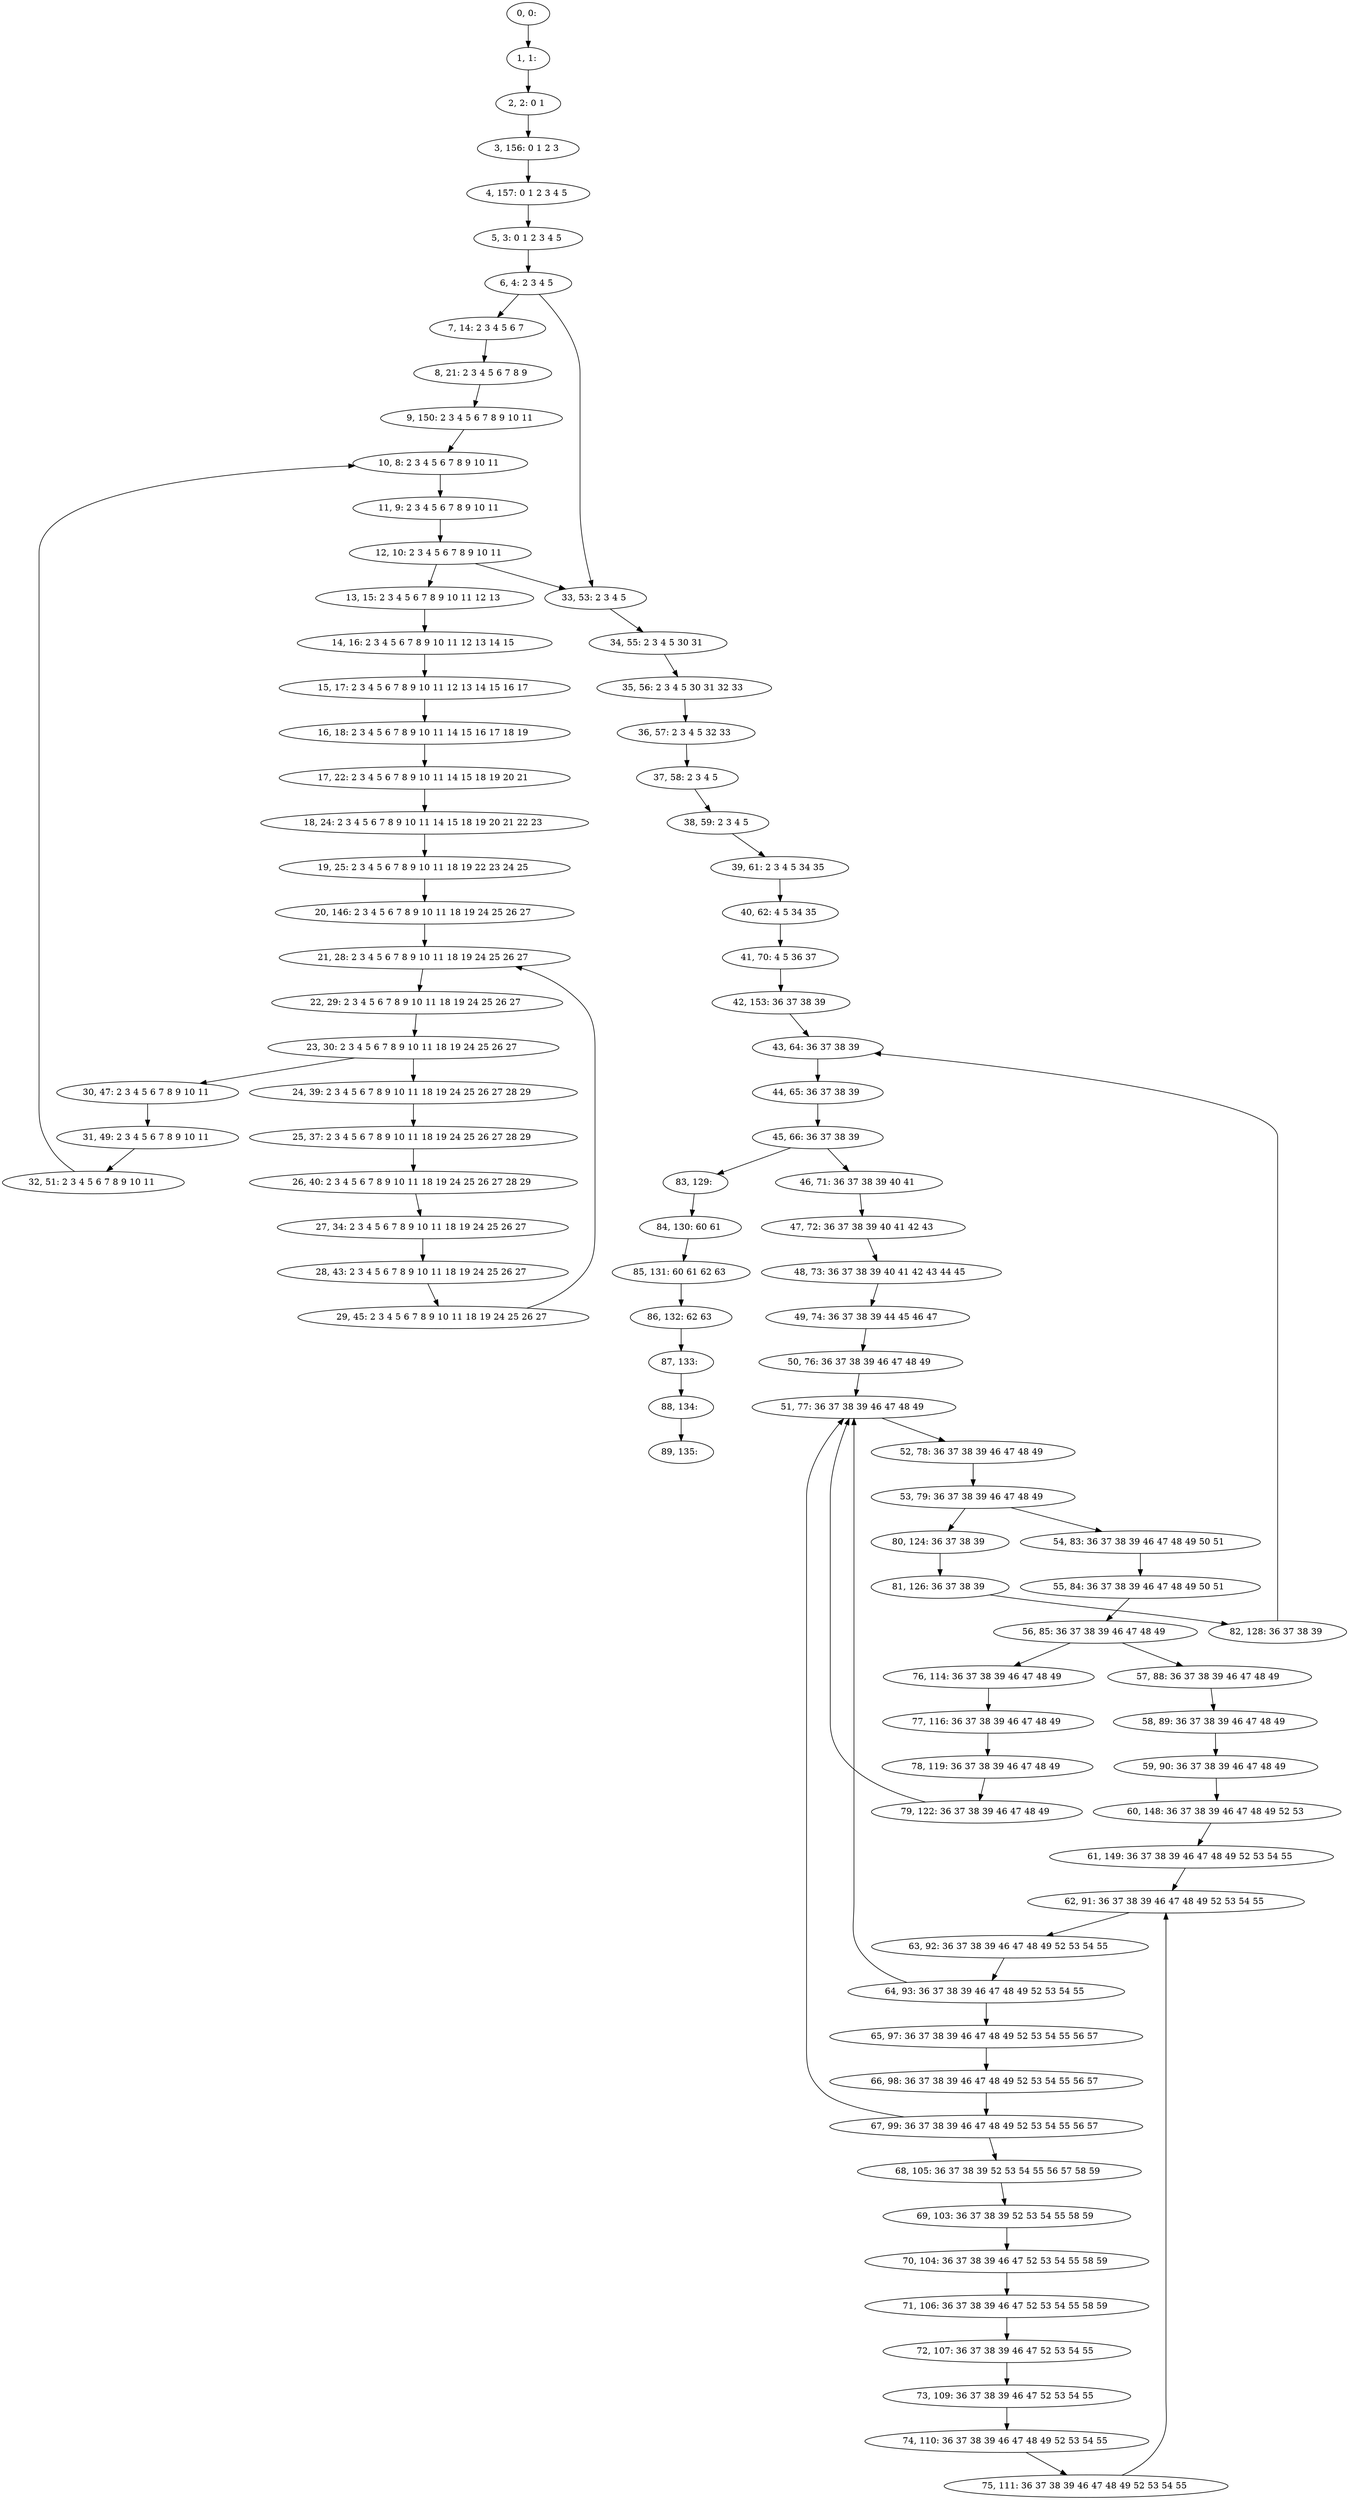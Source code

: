 digraph G {
0[label="0, 0: "];
1[label="1, 1: "];
2[label="2, 2: 0 1 "];
3[label="3, 156: 0 1 2 3 "];
4[label="4, 157: 0 1 2 3 4 5 "];
5[label="5, 3: 0 1 2 3 4 5 "];
6[label="6, 4: 2 3 4 5 "];
7[label="7, 14: 2 3 4 5 6 7 "];
8[label="8, 21: 2 3 4 5 6 7 8 9 "];
9[label="9, 150: 2 3 4 5 6 7 8 9 10 11 "];
10[label="10, 8: 2 3 4 5 6 7 8 9 10 11 "];
11[label="11, 9: 2 3 4 5 6 7 8 9 10 11 "];
12[label="12, 10: 2 3 4 5 6 7 8 9 10 11 "];
13[label="13, 15: 2 3 4 5 6 7 8 9 10 11 12 13 "];
14[label="14, 16: 2 3 4 5 6 7 8 9 10 11 12 13 14 15 "];
15[label="15, 17: 2 3 4 5 6 7 8 9 10 11 12 13 14 15 16 17 "];
16[label="16, 18: 2 3 4 5 6 7 8 9 10 11 14 15 16 17 18 19 "];
17[label="17, 22: 2 3 4 5 6 7 8 9 10 11 14 15 18 19 20 21 "];
18[label="18, 24: 2 3 4 5 6 7 8 9 10 11 14 15 18 19 20 21 22 23 "];
19[label="19, 25: 2 3 4 5 6 7 8 9 10 11 18 19 22 23 24 25 "];
20[label="20, 146: 2 3 4 5 6 7 8 9 10 11 18 19 24 25 26 27 "];
21[label="21, 28: 2 3 4 5 6 7 8 9 10 11 18 19 24 25 26 27 "];
22[label="22, 29: 2 3 4 5 6 7 8 9 10 11 18 19 24 25 26 27 "];
23[label="23, 30: 2 3 4 5 6 7 8 9 10 11 18 19 24 25 26 27 "];
24[label="24, 39: 2 3 4 5 6 7 8 9 10 11 18 19 24 25 26 27 28 29 "];
25[label="25, 37: 2 3 4 5 6 7 8 9 10 11 18 19 24 25 26 27 28 29 "];
26[label="26, 40: 2 3 4 5 6 7 8 9 10 11 18 19 24 25 26 27 28 29 "];
27[label="27, 34: 2 3 4 5 6 7 8 9 10 11 18 19 24 25 26 27 "];
28[label="28, 43: 2 3 4 5 6 7 8 9 10 11 18 19 24 25 26 27 "];
29[label="29, 45: 2 3 4 5 6 7 8 9 10 11 18 19 24 25 26 27 "];
30[label="30, 47: 2 3 4 5 6 7 8 9 10 11 "];
31[label="31, 49: 2 3 4 5 6 7 8 9 10 11 "];
32[label="32, 51: 2 3 4 5 6 7 8 9 10 11 "];
33[label="33, 53: 2 3 4 5 "];
34[label="34, 55: 2 3 4 5 30 31 "];
35[label="35, 56: 2 3 4 5 30 31 32 33 "];
36[label="36, 57: 2 3 4 5 32 33 "];
37[label="37, 58: 2 3 4 5 "];
38[label="38, 59: 2 3 4 5 "];
39[label="39, 61: 2 3 4 5 34 35 "];
40[label="40, 62: 4 5 34 35 "];
41[label="41, 70: 4 5 36 37 "];
42[label="42, 153: 36 37 38 39 "];
43[label="43, 64: 36 37 38 39 "];
44[label="44, 65: 36 37 38 39 "];
45[label="45, 66: 36 37 38 39 "];
46[label="46, 71: 36 37 38 39 40 41 "];
47[label="47, 72: 36 37 38 39 40 41 42 43 "];
48[label="48, 73: 36 37 38 39 40 41 42 43 44 45 "];
49[label="49, 74: 36 37 38 39 44 45 46 47 "];
50[label="50, 76: 36 37 38 39 46 47 48 49 "];
51[label="51, 77: 36 37 38 39 46 47 48 49 "];
52[label="52, 78: 36 37 38 39 46 47 48 49 "];
53[label="53, 79: 36 37 38 39 46 47 48 49 "];
54[label="54, 83: 36 37 38 39 46 47 48 49 50 51 "];
55[label="55, 84: 36 37 38 39 46 47 48 49 50 51 "];
56[label="56, 85: 36 37 38 39 46 47 48 49 "];
57[label="57, 88: 36 37 38 39 46 47 48 49 "];
58[label="58, 89: 36 37 38 39 46 47 48 49 "];
59[label="59, 90: 36 37 38 39 46 47 48 49 "];
60[label="60, 148: 36 37 38 39 46 47 48 49 52 53 "];
61[label="61, 149: 36 37 38 39 46 47 48 49 52 53 54 55 "];
62[label="62, 91: 36 37 38 39 46 47 48 49 52 53 54 55 "];
63[label="63, 92: 36 37 38 39 46 47 48 49 52 53 54 55 "];
64[label="64, 93: 36 37 38 39 46 47 48 49 52 53 54 55 "];
65[label="65, 97: 36 37 38 39 46 47 48 49 52 53 54 55 56 57 "];
66[label="66, 98: 36 37 38 39 46 47 48 49 52 53 54 55 56 57 "];
67[label="67, 99: 36 37 38 39 46 47 48 49 52 53 54 55 56 57 "];
68[label="68, 105: 36 37 38 39 52 53 54 55 56 57 58 59 "];
69[label="69, 103: 36 37 38 39 52 53 54 55 58 59 "];
70[label="70, 104: 36 37 38 39 46 47 52 53 54 55 58 59 "];
71[label="71, 106: 36 37 38 39 46 47 52 53 54 55 58 59 "];
72[label="72, 107: 36 37 38 39 46 47 52 53 54 55 "];
73[label="73, 109: 36 37 38 39 46 47 52 53 54 55 "];
74[label="74, 110: 36 37 38 39 46 47 48 49 52 53 54 55 "];
75[label="75, 111: 36 37 38 39 46 47 48 49 52 53 54 55 "];
76[label="76, 114: 36 37 38 39 46 47 48 49 "];
77[label="77, 116: 36 37 38 39 46 47 48 49 "];
78[label="78, 119: 36 37 38 39 46 47 48 49 "];
79[label="79, 122: 36 37 38 39 46 47 48 49 "];
80[label="80, 124: 36 37 38 39 "];
81[label="81, 126: 36 37 38 39 "];
82[label="82, 128: 36 37 38 39 "];
83[label="83, 129: "];
84[label="84, 130: 60 61 "];
85[label="85, 131: 60 61 62 63 "];
86[label="86, 132: 62 63 "];
87[label="87, 133: "];
88[label="88, 134: "];
89[label="89, 135: "];
0->1 ;
1->2 ;
2->3 ;
3->4 ;
4->5 ;
5->6 ;
6->7 ;
6->33 ;
7->8 ;
8->9 ;
9->10 ;
10->11 ;
11->12 ;
12->13 ;
12->33 ;
13->14 ;
14->15 ;
15->16 ;
16->17 ;
17->18 ;
18->19 ;
19->20 ;
20->21 ;
21->22 ;
22->23 ;
23->24 ;
23->30 ;
24->25 ;
25->26 ;
26->27 ;
27->28 ;
28->29 ;
29->21 ;
30->31 ;
31->32 ;
32->10 ;
33->34 ;
34->35 ;
35->36 ;
36->37 ;
37->38 ;
38->39 ;
39->40 ;
40->41 ;
41->42 ;
42->43 ;
43->44 ;
44->45 ;
45->46 ;
45->83 ;
46->47 ;
47->48 ;
48->49 ;
49->50 ;
50->51 ;
51->52 ;
52->53 ;
53->54 ;
53->80 ;
54->55 ;
55->56 ;
56->57 ;
56->76 ;
57->58 ;
58->59 ;
59->60 ;
60->61 ;
61->62 ;
62->63 ;
63->64 ;
64->65 ;
64->51 ;
65->66 ;
66->67 ;
67->68 ;
67->51 ;
68->69 ;
69->70 ;
70->71 ;
71->72 ;
72->73 ;
73->74 ;
74->75 ;
75->62 ;
76->77 ;
77->78 ;
78->79 ;
79->51 ;
80->81 ;
81->82 ;
82->43 ;
83->84 ;
84->85 ;
85->86 ;
86->87 ;
87->88 ;
88->89 ;
}

